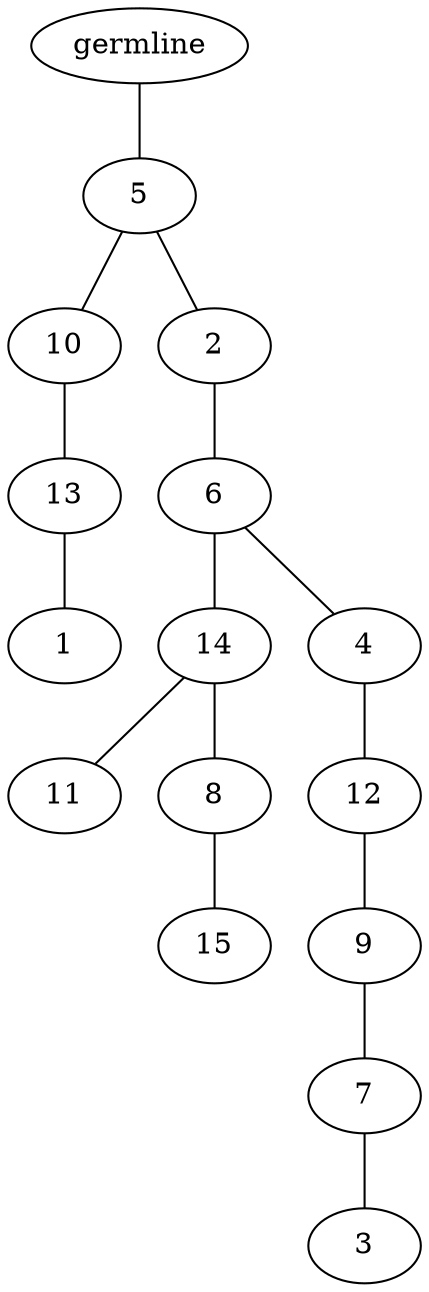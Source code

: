 graph tree {
    "140620370065392" [label="germline"];
    "140620367869456" [label="5"];
    "140620367869744" [label="10"];
    "140620370669872" [label="13"];
    "140620370669728" [label="1"];
    "140620367869936" [label="2"];
    "140620370669920" [label="6"];
    "140620370671840" [label="14"];
    "140620367870848" [label="11"];
    "140620370671984" [label="8"];
    "140620370671120" [label="15"];
    "140620370670976" [label="4"];
    "140620370672272" [label="12"];
    "140620370670832" [label="9"];
    "140620370670688" [label="7"];
    "140620370672848" [label="3"];
    "140620370065392" -- "140620367869456";
    "140620367869456" -- "140620367869744";
    "140620367869456" -- "140620367869936";
    "140620367869744" -- "140620370669872";
    "140620370669872" -- "140620370669728";
    "140620367869936" -- "140620370669920";
    "140620370669920" -- "140620370671840";
    "140620370669920" -- "140620370670976";
    "140620370671840" -- "140620367870848";
    "140620370671840" -- "140620370671984";
    "140620370671984" -- "140620370671120";
    "140620370670976" -- "140620370672272";
    "140620370672272" -- "140620370670832";
    "140620370670832" -- "140620370670688";
    "140620370670688" -- "140620370672848";
}
